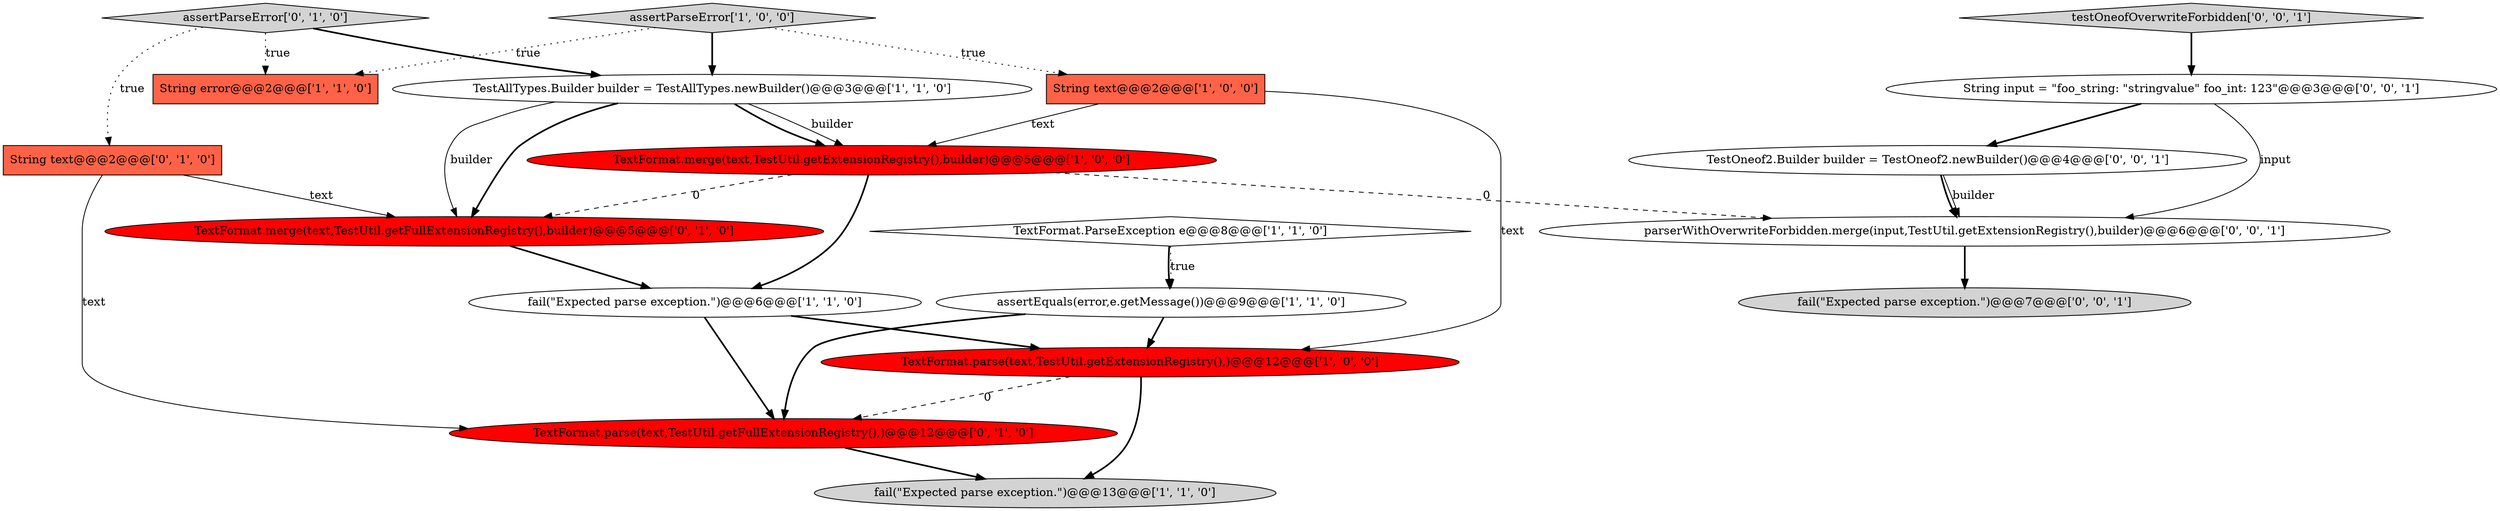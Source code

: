 digraph {
2 [style = filled, label = "TextFormat.ParseException e@@@8@@@['1', '1', '0']", fillcolor = white, shape = diamond image = "AAA0AAABBB1BBB"];
1 [style = filled, label = "fail(\"Expected parse exception.\")@@@6@@@['1', '1', '0']", fillcolor = white, shape = ellipse image = "AAA0AAABBB1BBB"];
8 [style = filled, label = "assertParseError['1', '0', '0']", fillcolor = lightgray, shape = diamond image = "AAA0AAABBB1BBB"];
16 [style = filled, label = "parserWithOverwriteForbidden.merge(input,TestUtil.getExtensionRegistry(),builder)@@@6@@@['0', '0', '1']", fillcolor = white, shape = ellipse image = "AAA0AAABBB3BBB"];
18 [style = filled, label = "fail(\"Expected parse exception.\")@@@7@@@['0', '0', '1']", fillcolor = lightgray, shape = ellipse image = "AAA0AAABBB3BBB"];
4 [style = filled, label = "assertEquals(error,e.getMessage())@@@9@@@['1', '1', '0']", fillcolor = white, shape = ellipse image = "AAA0AAABBB1BBB"];
7 [style = filled, label = "String error@@@2@@@['1', '1', '0']", fillcolor = tomato, shape = box image = "AAA0AAABBB1BBB"];
13 [style = filled, label = "assertParseError['0', '1', '0']", fillcolor = lightgray, shape = diamond image = "AAA0AAABBB2BBB"];
11 [style = filled, label = "String text@@@2@@@['0', '1', '0']", fillcolor = tomato, shape = box image = "AAA0AAABBB2BBB"];
6 [style = filled, label = "fail(\"Expected parse exception.\")@@@13@@@['1', '1', '0']", fillcolor = lightgray, shape = ellipse image = "AAA0AAABBB1BBB"];
0 [style = filled, label = "String text@@@2@@@['1', '0', '0']", fillcolor = tomato, shape = box image = "AAA0AAABBB1BBB"];
15 [style = filled, label = "testOneofOverwriteForbidden['0', '0', '1']", fillcolor = lightgray, shape = diamond image = "AAA0AAABBB3BBB"];
3 [style = filled, label = "TextFormat.parse(text,TestUtil.getExtensionRegistry(),)@@@12@@@['1', '0', '0']", fillcolor = red, shape = ellipse image = "AAA1AAABBB1BBB"];
5 [style = filled, label = "TextFormat.merge(text,TestUtil.getExtensionRegistry(),builder)@@@5@@@['1', '0', '0']", fillcolor = red, shape = ellipse image = "AAA1AAABBB1BBB"];
9 [style = filled, label = "TestAllTypes.Builder builder = TestAllTypes.newBuilder()@@@3@@@['1', '1', '0']", fillcolor = white, shape = ellipse image = "AAA0AAABBB1BBB"];
10 [style = filled, label = "TextFormat.parse(text,TestUtil.getFullExtensionRegistry(),)@@@12@@@['0', '1', '0']", fillcolor = red, shape = ellipse image = "AAA1AAABBB2BBB"];
17 [style = filled, label = "String input = \"foo_string: \"stringvalue\" foo_int: 123\"@@@3@@@['0', '0', '1']", fillcolor = white, shape = ellipse image = "AAA0AAABBB3BBB"];
12 [style = filled, label = "TextFormat.merge(text,TestUtil.getFullExtensionRegistry(),builder)@@@5@@@['0', '1', '0']", fillcolor = red, shape = ellipse image = "AAA1AAABBB2BBB"];
14 [style = filled, label = "TestOneof2.Builder builder = TestOneof2.newBuilder()@@@4@@@['0', '0', '1']", fillcolor = white, shape = ellipse image = "AAA0AAABBB3BBB"];
14->16 [style = bold, label=""];
4->10 [style = bold, label=""];
4->3 [style = bold, label=""];
5->12 [style = dashed, label="0"];
16->18 [style = bold, label=""];
0->5 [style = solid, label="text"];
17->16 [style = solid, label="input"];
1->3 [style = bold, label=""];
8->7 [style = dotted, label="true"];
3->6 [style = bold, label=""];
13->7 [style = dotted, label="true"];
12->1 [style = bold, label=""];
2->4 [style = bold, label=""];
10->6 [style = bold, label=""];
5->16 [style = dashed, label="0"];
5->1 [style = bold, label=""];
15->17 [style = bold, label=""];
9->12 [style = solid, label="builder"];
14->16 [style = solid, label="builder"];
0->3 [style = solid, label="text"];
17->14 [style = bold, label=""];
2->4 [style = dotted, label="true"];
8->9 [style = bold, label=""];
11->10 [style = solid, label="text"];
9->5 [style = bold, label=""];
13->11 [style = dotted, label="true"];
11->12 [style = solid, label="text"];
8->0 [style = dotted, label="true"];
3->10 [style = dashed, label="0"];
9->12 [style = bold, label=""];
13->9 [style = bold, label=""];
1->10 [style = bold, label=""];
9->5 [style = solid, label="builder"];
}
